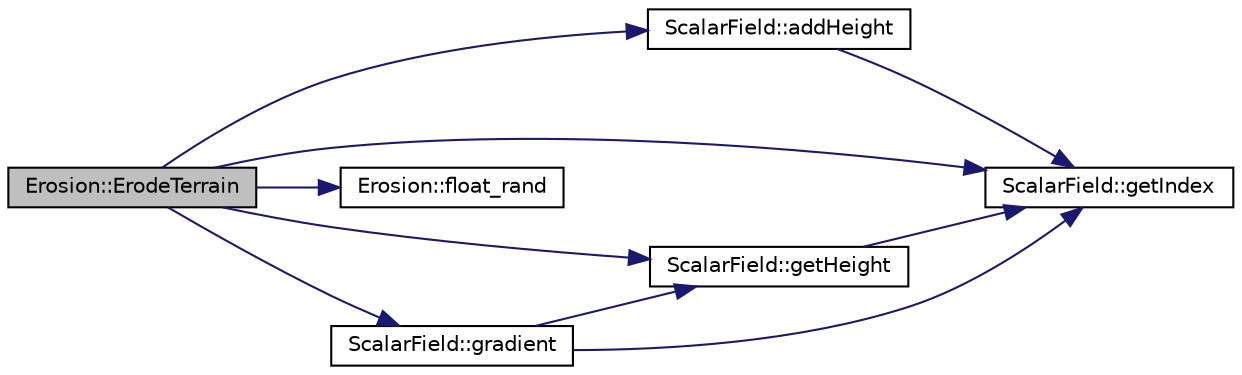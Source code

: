 digraph "Erosion::ErodeTerrain"
{
 // LATEX_PDF_SIZE
  edge [fontname="Helvetica",fontsize="10",labelfontname="Helvetica",labelfontsize="10"];
  node [fontname="Helvetica",fontsize="10",shape=record];
  rankdir="LR";
  Node1 [label="Erosion::ErodeTerrain",height=0.2,width=0.4,color="black", fillcolor="grey75", style="filled", fontcolor="black",tooltip="this is the Erosion class definition, it basically applies the erosion parameters on the terrain"];
  Node1 -> Node2 [color="midnightblue",fontsize="10",style="solid",fontname="Helvetica"];
  Node2 [label="ScalarField::addHeight",height=0.2,width=0.4,color="black", fillcolor="white", style="filled",URL="$class_scalar_field.html#a020b04292822a3d0f24f1cfb32d1018e",tooltip=" "];
  Node2 -> Node3 [color="midnightblue",fontsize="10",style="solid",fontname="Helvetica"];
  Node3 [label="ScalarField::getIndex",height=0.2,width=0.4,color="black", fillcolor="white", style="filled",URL="$class_scalar_field.html#a3cf872fb00961a510376e953fe9e273a",tooltip=" "];
  Node1 -> Node4 [color="midnightblue",fontsize="10",style="solid",fontname="Helvetica"];
  Node4 [label="Erosion::float_rand",height=0.2,width=0.4,color="black", fillcolor="white", style="filled",URL="$class_erosion.html#afc9e70b808ad8134ad571ee599d9764f",tooltip="assigns a random position to the droplet."];
  Node1 -> Node5 [color="midnightblue",fontsize="10",style="solid",fontname="Helvetica"];
  Node5 [label="ScalarField::getHeight",height=0.2,width=0.4,color="black", fillcolor="white", style="filled",URL="$class_scalar_field.html#a496c6dbf5b28cdfdfea2f341d52ad171",tooltip=" "];
  Node5 -> Node3 [color="midnightblue",fontsize="10",style="solid",fontname="Helvetica"];
  Node1 -> Node3 [color="midnightblue",fontsize="10",style="solid",fontname="Helvetica"];
  Node1 -> Node6 [color="midnightblue",fontsize="10",style="solid",fontname="Helvetica"];
  Node6 [label="ScalarField::gradient",height=0.2,width=0.4,color="black", fillcolor="white", style="filled",URL="$class_scalar_field.html#a914988961f121085b0f5b3b6011da5c1",tooltip=" "];
  Node6 -> Node5 [color="midnightblue",fontsize="10",style="solid",fontname="Helvetica"];
  Node6 -> Node3 [color="midnightblue",fontsize="10",style="solid",fontname="Helvetica"];
}
